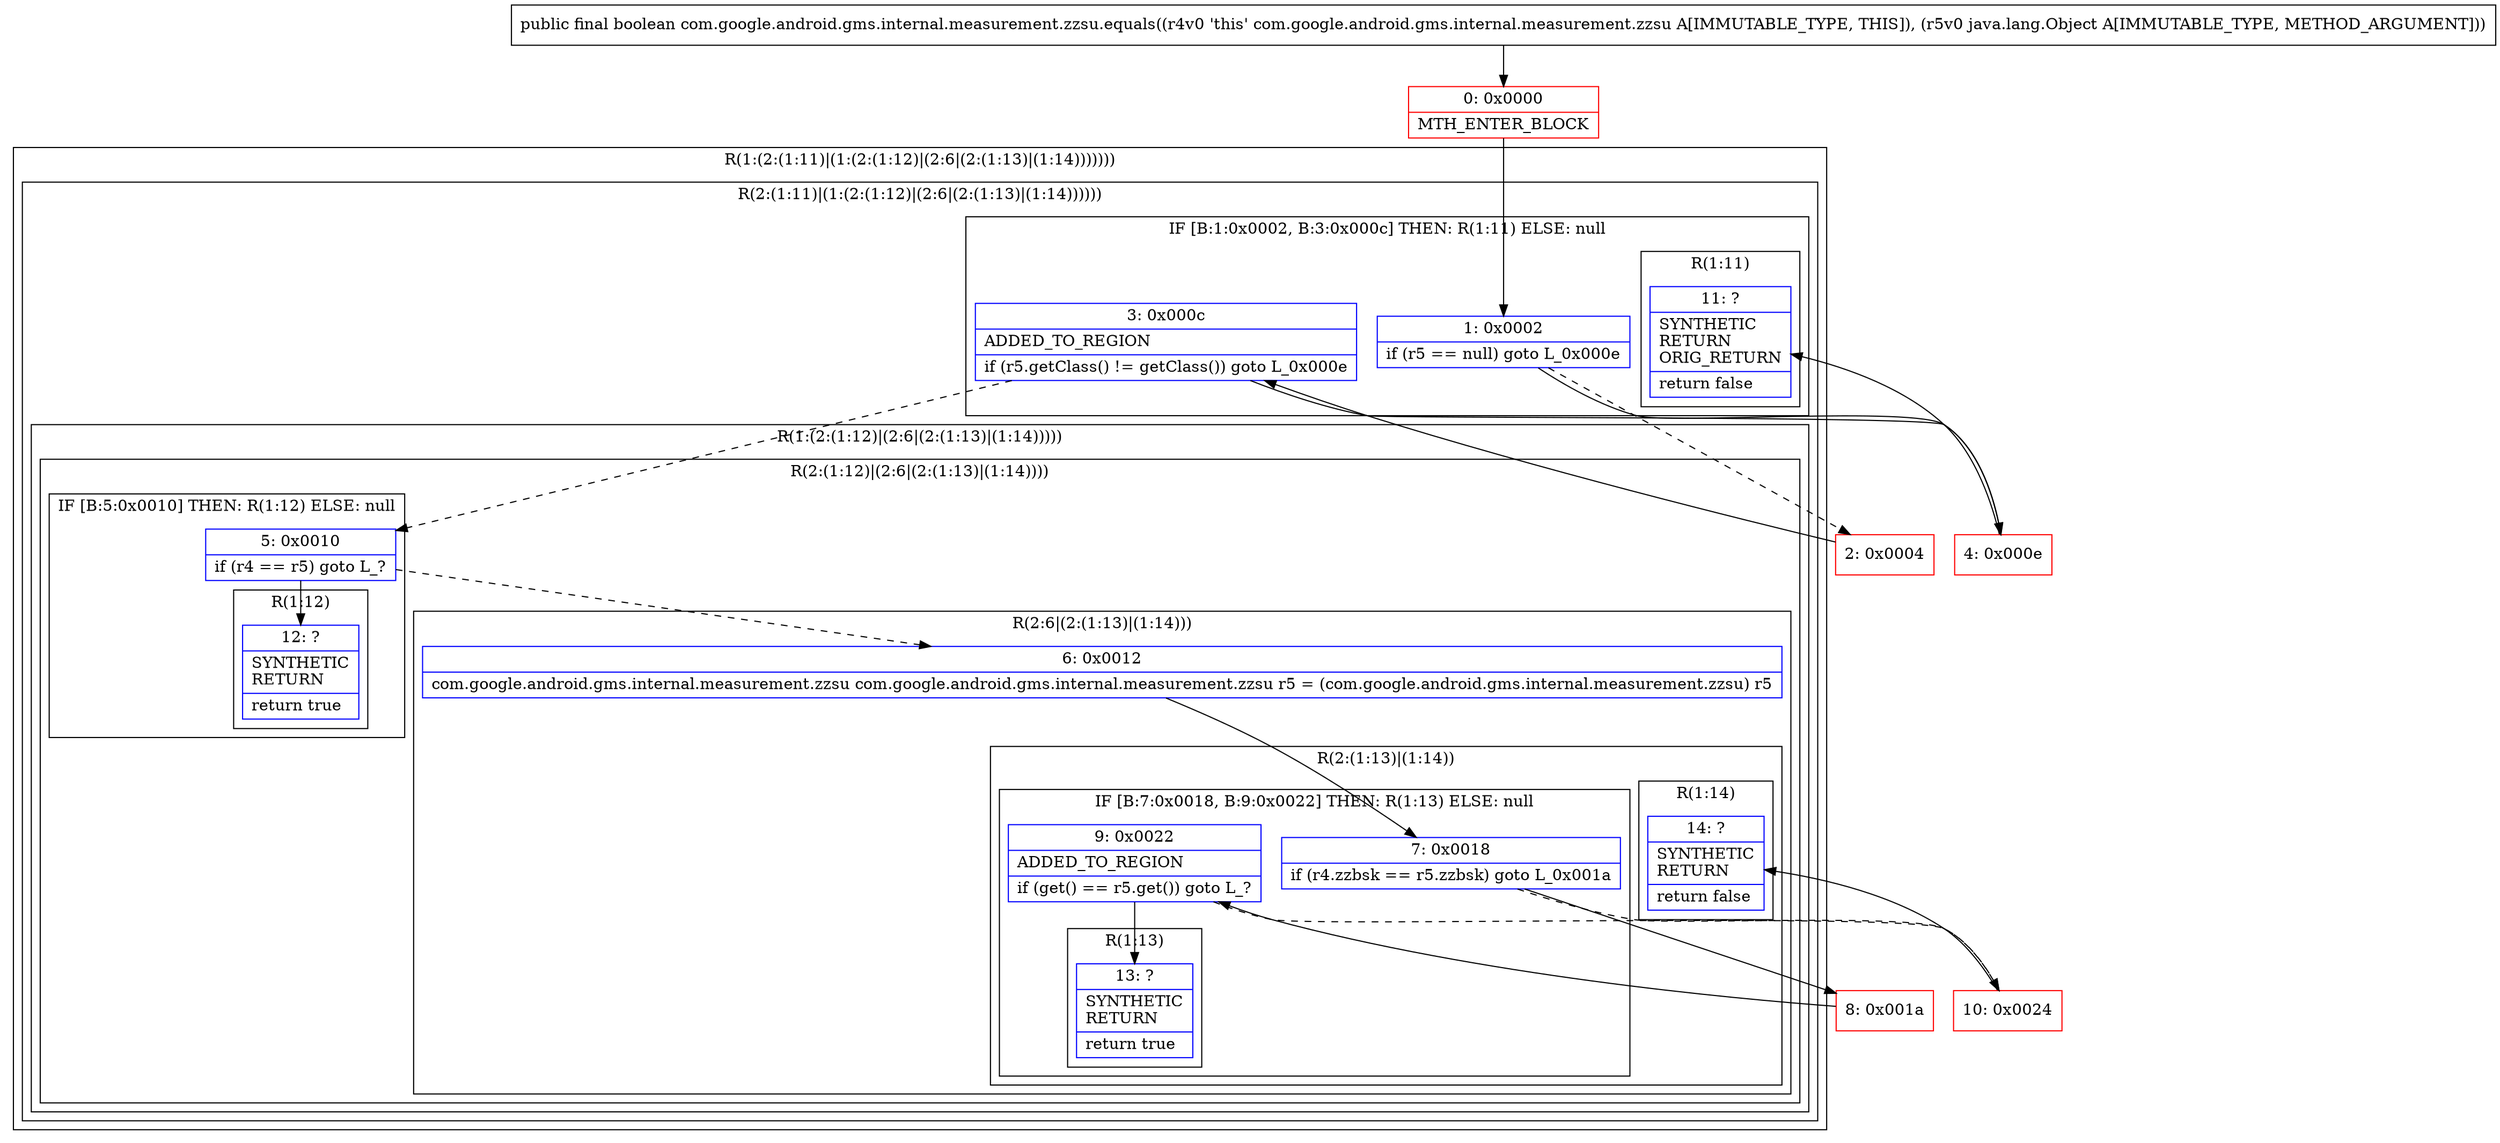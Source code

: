 digraph "CFG forcom.google.android.gms.internal.measurement.zzsu.equals(Ljava\/lang\/Object;)Z" {
subgraph cluster_Region_1840832938 {
label = "R(1:(2:(1:11)|(1:(2:(1:12)|(2:6|(2:(1:13)|(1:14)))))))";
node [shape=record,color=blue];
subgraph cluster_Region_548200657 {
label = "R(2:(1:11)|(1:(2:(1:12)|(2:6|(2:(1:13)|(1:14))))))";
node [shape=record,color=blue];
subgraph cluster_IfRegion_610014568 {
label = "IF [B:1:0x0002, B:3:0x000c] THEN: R(1:11) ELSE: null";
node [shape=record,color=blue];
Node_1 [shape=record,label="{1\:\ 0x0002|if (r5 == null) goto L_0x000e\l}"];
Node_3 [shape=record,label="{3\:\ 0x000c|ADDED_TO_REGION\l|if (r5.getClass() != getClass()) goto L_0x000e\l}"];
subgraph cluster_Region_1855658968 {
label = "R(1:11)";
node [shape=record,color=blue];
Node_11 [shape=record,label="{11\:\ ?|SYNTHETIC\lRETURN\lORIG_RETURN\l|return false\l}"];
}
}
subgraph cluster_Region_1141113360 {
label = "R(1:(2:(1:12)|(2:6|(2:(1:13)|(1:14)))))";
node [shape=record,color=blue];
subgraph cluster_Region_65656873 {
label = "R(2:(1:12)|(2:6|(2:(1:13)|(1:14))))";
node [shape=record,color=blue];
subgraph cluster_IfRegion_1205496425 {
label = "IF [B:5:0x0010] THEN: R(1:12) ELSE: null";
node [shape=record,color=blue];
Node_5 [shape=record,label="{5\:\ 0x0010|if (r4 == r5) goto L_?\l}"];
subgraph cluster_Region_1906965649 {
label = "R(1:12)";
node [shape=record,color=blue];
Node_12 [shape=record,label="{12\:\ ?|SYNTHETIC\lRETURN\l|return true\l}"];
}
}
subgraph cluster_Region_1259661215 {
label = "R(2:6|(2:(1:13)|(1:14)))";
node [shape=record,color=blue];
Node_6 [shape=record,label="{6\:\ 0x0012|com.google.android.gms.internal.measurement.zzsu com.google.android.gms.internal.measurement.zzsu r5 = (com.google.android.gms.internal.measurement.zzsu) r5\l}"];
subgraph cluster_Region_358179894 {
label = "R(2:(1:13)|(1:14))";
node [shape=record,color=blue];
subgraph cluster_IfRegion_1251518457 {
label = "IF [B:7:0x0018, B:9:0x0022] THEN: R(1:13) ELSE: null";
node [shape=record,color=blue];
Node_7 [shape=record,label="{7\:\ 0x0018|if (r4.zzbsk == r5.zzbsk) goto L_0x001a\l}"];
Node_9 [shape=record,label="{9\:\ 0x0022|ADDED_TO_REGION\l|if (get() == r5.get()) goto L_?\l}"];
subgraph cluster_Region_1488768548 {
label = "R(1:13)";
node [shape=record,color=blue];
Node_13 [shape=record,label="{13\:\ ?|SYNTHETIC\lRETURN\l|return true\l}"];
}
}
subgraph cluster_Region_1285647992 {
label = "R(1:14)";
node [shape=record,color=blue];
Node_14 [shape=record,label="{14\:\ ?|SYNTHETIC\lRETURN\l|return false\l}"];
}
}
}
}
}
}
}
Node_0 [shape=record,color=red,label="{0\:\ 0x0000|MTH_ENTER_BLOCK\l}"];
Node_2 [shape=record,color=red,label="{2\:\ 0x0004}"];
Node_4 [shape=record,color=red,label="{4\:\ 0x000e}"];
Node_8 [shape=record,color=red,label="{8\:\ 0x001a}"];
Node_10 [shape=record,color=red,label="{10\:\ 0x0024}"];
MethodNode[shape=record,label="{public final boolean com.google.android.gms.internal.measurement.zzsu.equals((r4v0 'this' com.google.android.gms.internal.measurement.zzsu A[IMMUTABLE_TYPE, THIS]), (r5v0 java.lang.Object A[IMMUTABLE_TYPE, METHOD_ARGUMENT])) }"];
MethodNode -> Node_0;
Node_1 -> Node_2[style=dashed];
Node_1 -> Node_4;
Node_3 -> Node_4;
Node_3 -> Node_5[style=dashed];
Node_5 -> Node_6[style=dashed];
Node_5 -> Node_12;
Node_6 -> Node_7;
Node_7 -> Node_8;
Node_7 -> Node_10[style=dashed];
Node_9 -> Node_10[style=dashed];
Node_9 -> Node_13;
Node_0 -> Node_1;
Node_2 -> Node_3;
Node_4 -> Node_11;
Node_8 -> Node_9;
Node_10 -> Node_14;
}

